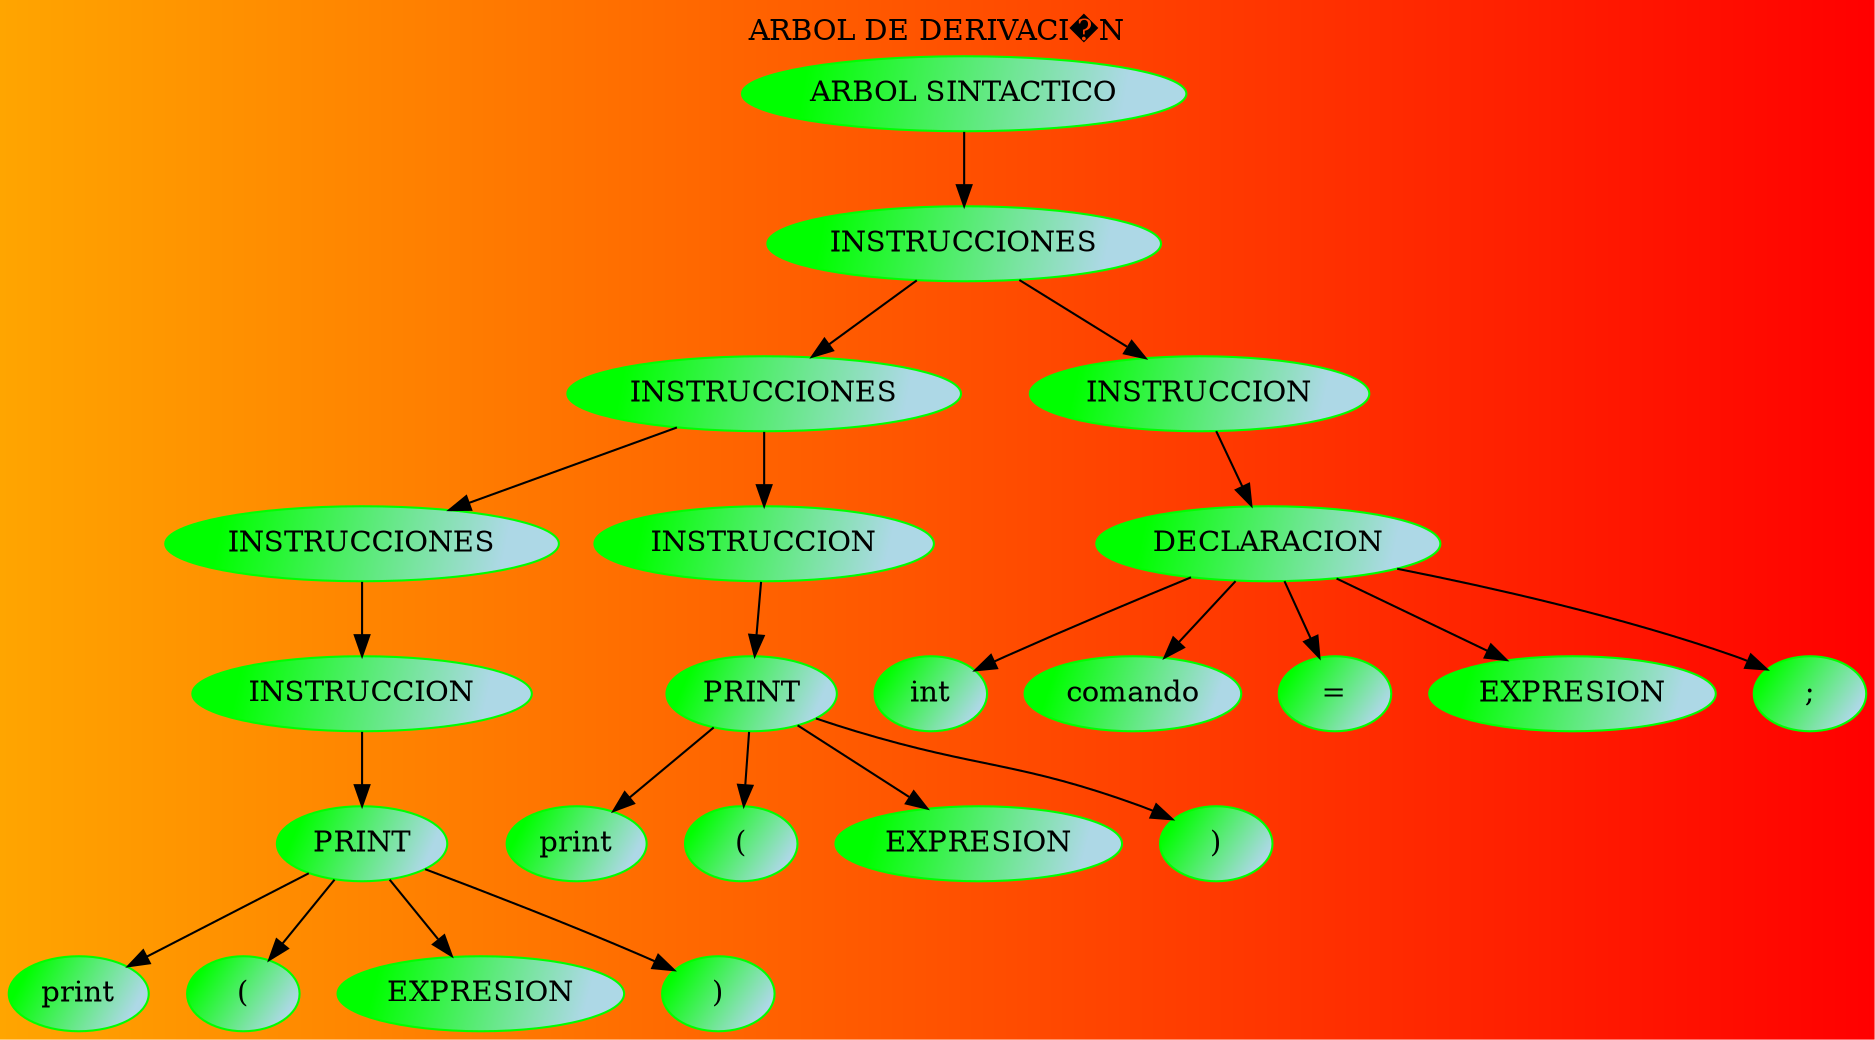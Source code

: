 digraph G {

layout=dot     
fontcolor="black"   
label="ARBOL DE DERIVACI�N"      
labelloc = "t"  
bgcolor="orange:red"      
edge [weight=1000 style=radial color=black ]  
node [shape=ellipse style="filled"  color="green:lightblue" gradientangle="315"]   node_0[label="ARBOL SINTACTICO"]
node_1[label="INSTRUCCIONES"]
node_2[label="INSTRUCCIONES"]
node_3[label="INSTRUCCIONES"]
node_4[label="INSTRUCCION"]
node_5[label="PRINT"]
node_6[label="print"]
node_7[label="("]
node_8[label="EXPRESION"]
node_9[label=")"]
node_10[label="INSTRUCCION"]
node_11[label="PRINT"]
node_12[label="print"]
node_13[label="("]
node_14[label="EXPRESION"]
node_15[label=")"]
node_16[label="INSTRUCCION"]
node_17[label="DECLARACION"]
node_18[label="int"]
node_19[label="comando"]
node_20[label="="]
node_21[label="EXPRESION"]
node_22[label=";"]

node_0->node_1
node_1->node_2
node_2->node_3
node_3->node_4
node_4->node_5
node_5->node_6
node_5->node_7
node_5->node_8
node_5->node_9
node_2->node_10
node_10->node_11
node_11->node_12
node_11->node_13
node_11->node_14
node_11->node_15
node_1->node_16
node_16->node_17
node_17->node_18
node_17->node_19
node_17->node_20
node_17->node_21
node_17->node_22

}